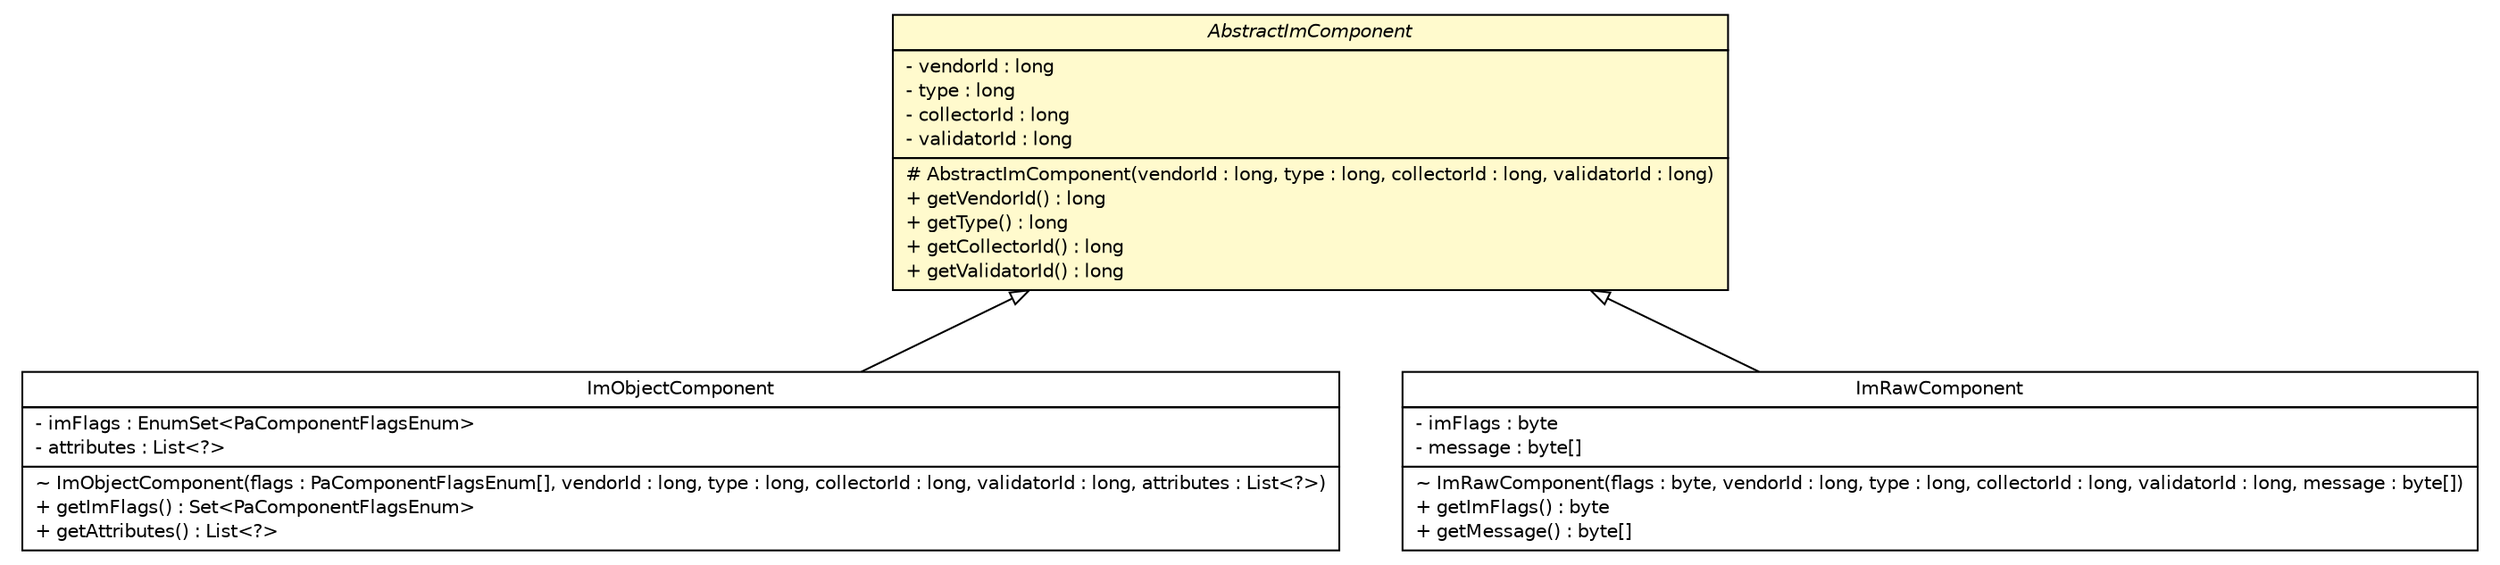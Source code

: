 #!/usr/local/bin/dot
#
# Class diagram 
# Generated by UMLGraph version R5_6 (http://www.umlgraph.org/)
#

digraph G {
	edge [fontname="Helvetica",fontsize=10,labelfontname="Helvetica",labelfontsize=10];
	node [fontname="Helvetica",fontsize=10,shape=plaintext];
	nodesep=0.25;
	ranksep=0.5;
	// de.hsbremen.tc.tnc.im.adapter.data.AbstractImComponent
	c1188 [label=<<table title="de.hsbremen.tc.tnc.im.adapter.data.AbstractImComponent" border="0" cellborder="1" cellspacing="0" cellpadding="2" port="p" bgcolor="lemonChiffon" href="./AbstractImComponent.html">
		<tr><td><table border="0" cellspacing="0" cellpadding="1">
<tr><td align="center" balign="center"><font face="Helvetica-Oblique"> AbstractImComponent </font></td></tr>
		</table></td></tr>
		<tr><td><table border="0" cellspacing="0" cellpadding="1">
<tr><td align="left" balign="left"> - vendorId : long </td></tr>
<tr><td align="left" balign="left"> - type : long </td></tr>
<tr><td align="left" balign="left"> - collectorId : long </td></tr>
<tr><td align="left" balign="left"> - validatorId : long </td></tr>
		</table></td></tr>
		<tr><td><table border="0" cellspacing="0" cellpadding="1">
<tr><td align="left" balign="left"> # AbstractImComponent(vendorId : long, type : long, collectorId : long, validatorId : long) </td></tr>
<tr><td align="left" balign="left"> + getVendorId() : long </td></tr>
<tr><td align="left" balign="left"> + getType() : long </td></tr>
<tr><td align="left" balign="left"> + getCollectorId() : long </td></tr>
<tr><td align="left" balign="left"> + getValidatorId() : long </td></tr>
		</table></td></tr>
		</table>>, URL="./AbstractImComponent.html", fontname="Helvetica", fontcolor="black", fontsize=10.0];
	// de.hsbremen.tc.tnc.im.adapter.data.ImObjectComponent
	c1190 [label=<<table title="de.hsbremen.tc.tnc.im.adapter.data.ImObjectComponent" border="0" cellborder="1" cellspacing="0" cellpadding="2" port="p" href="./ImObjectComponent.html">
		<tr><td><table border="0" cellspacing="0" cellpadding="1">
<tr><td align="center" balign="center"> ImObjectComponent </td></tr>
		</table></td></tr>
		<tr><td><table border="0" cellspacing="0" cellpadding="1">
<tr><td align="left" balign="left"> - imFlags : EnumSet&lt;PaComponentFlagsEnum&gt; </td></tr>
<tr><td align="left" balign="left"> - attributes : List&lt;?&gt; </td></tr>
		</table></td></tr>
		<tr><td><table border="0" cellspacing="0" cellpadding="1">
<tr><td align="left" balign="left"> ~ ImObjectComponent(flags : PaComponentFlagsEnum[], vendorId : long, type : long, collectorId : long, validatorId : long, attributes : List&lt;?&gt;) </td></tr>
<tr><td align="left" balign="left"> + getImFlags() : Set&lt;PaComponentFlagsEnum&gt; </td></tr>
<tr><td align="left" balign="left"> + getAttributes() : List&lt;?&gt; </td></tr>
		</table></td></tr>
		</table>>, URL="./ImObjectComponent.html", fontname="Helvetica", fontcolor="black", fontsize=10.0];
	// de.hsbremen.tc.tnc.im.adapter.data.ImRawComponent
	c1191 [label=<<table title="de.hsbremen.tc.tnc.im.adapter.data.ImRawComponent" border="0" cellborder="1" cellspacing="0" cellpadding="2" port="p" href="./ImRawComponent.html">
		<tr><td><table border="0" cellspacing="0" cellpadding="1">
<tr><td align="center" balign="center"> ImRawComponent </td></tr>
		</table></td></tr>
		<tr><td><table border="0" cellspacing="0" cellpadding="1">
<tr><td align="left" balign="left"> - imFlags : byte </td></tr>
<tr><td align="left" balign="left"> - message : byte[] </td></tr>
		</table></td></tr>
		<tr><td><table border="0" cellspacing="0" cellpadding="1">
<tr><td align="left" balign="left"> ~ ImRawComponent(flags : byte, vendorId : long, type : long, collectorId : long, validatorId : long, message : byte[]) </td></tr>
<tr><td align="left" balign="left"> + getImFlags() : byte </td></tr>
<tr><td align="left" balign="left"> + getMessage() : byte[] </td></tr>
		</table></td></tr>
		</table>>, URL="./ImRawComponent.html", fontname="Helvetica", fontcolor="black", fontsize=10.0];
	//de.hsbremen.tc.tnc.im.adapter.data.ImObjectComponent extends de.hsbremen.tc.tnc.im.adapter.data.AbstractImComponent
	c1188:p -> c1190:p [dir=back,arrowtail=empty];
	//de.hsbremen.tc.tnc.im.adapter.data.ImRawComponent extends de.hsbremen.tc.tnc.im.adapter.data.AbstractImComponent
	c1188:p -> c1191:p [dir=back,arrowtail=empty];
}

